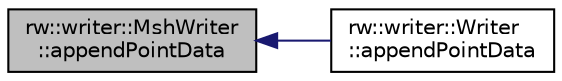 digraph "rw::writer::MshWriter::appendPointData"
{
  edge [fontname="Helvetica",fontsize="10",labelfontname="Helvetica",labelfontsize="10"];
  node [fontname="Helvetica",fontsize="10",shape=record];
  rankdir="LR";
  Node31 [label="rw::writer::MshWriter\l::appendPointData",height=0.2,width=0.4,color="black", fillcolor="grey75", style="filled", fontcolor="black"];
  Node31 -> Node32 [dir="back",color="midnightblue",fontsize="10",style="solid",fontname="Helvetica"];
  Node32 [label="rw::writer::Writer\l::appendPointData",height=0.2,width=0.4,color="black", fillcolor="white", style="filled",URL="$classrw_1_1writer_1_1Writer.html#a4eb934acd3104065ef39569ea12c600f",tooltip="Writes the scalar point data to the file. "];
}
